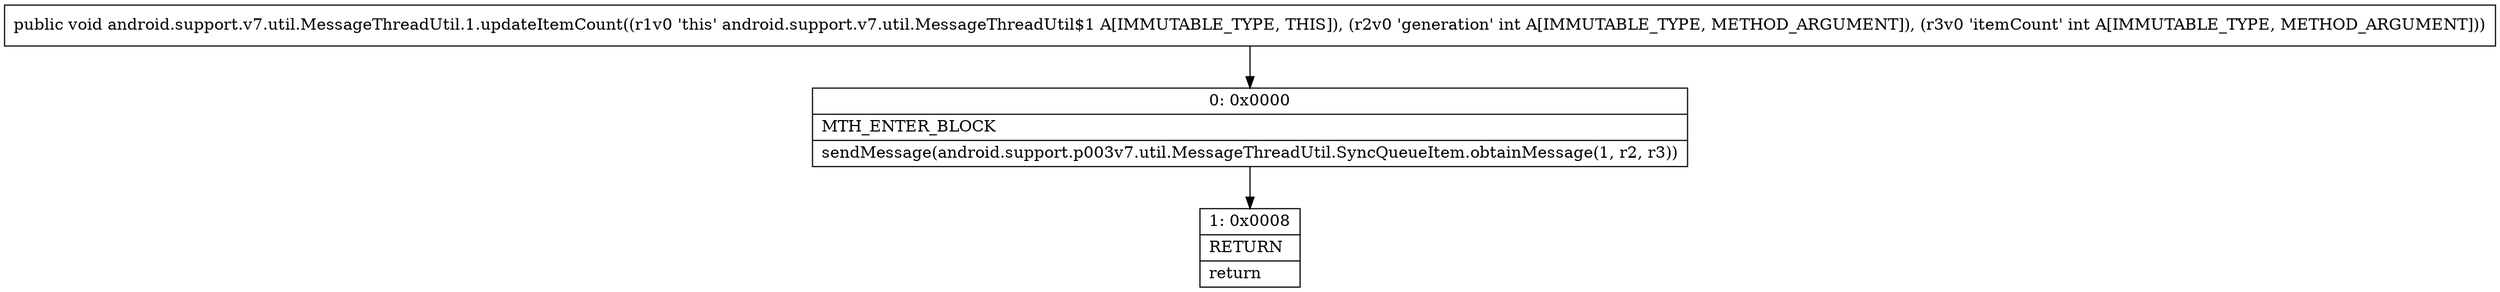 digraph "CFG forandroid.support.v7.util.MessageThreadUtil.1.updateItemCount(II)V" {
Node_0 [shape=record,label="{0\:\ 0x0000|MTH_ENTER_BLOCK\l|sendMessage(android.support.p003v7.util.MessageThreadUtil.SyncQueueItem.obtainMessage(1, r2, r3))\l}"];
Node_1 [shape=record,label="{1\:\ 0x0008|RETURN\l|return\l}"];
MethodNode[shape=record,label="{public void android.support.v7.util.MessageThreadUtil.1.updateItemCount((r1v0 'this' android.support.v7.util.MessageThreadUtil$1 A[IMMUTABLE_TYPE, THIS]), (r2v0 'generation' int A[IMMUTABLE_TYPE, METHOD_ARGUMENT]), (r3v0 'itemCount' int A[IMMUTABLE_TYPE, METHOD_ARGUMENT])) }"];
MethodNode -> Node_0;
Node_0 -> Node_1;
}

